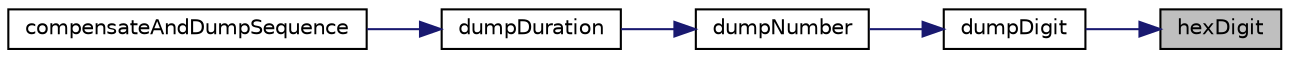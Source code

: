 digraph "hexDigit"
{
 // LATEX_PDF_SIZE
  edge [fontname="Helvetica",fontsize="10",labelfontname="Helvetica",labelfontsize="10"];
  node [fontname="Helvetica",fontsize="10",shape=record];
  rankdir="RL";
  Node1 [label="hexDigit",height=0.2,width=0.4,color="black", fillcolor="grey75", style="filled", fontcolor="black",tooltip=" "];
  Node1 -> Node2 [dir="back",color="midnightblue",fontsize="10",style="solid"];
  Node2 [label="dumpDigit",height=0.2,width=0.4,color="black", fillcolor="white", style="filled",URL="$_i_r_remote___library_2ir___pronto_8hpp.html#gaa82a581fafa8fa2310b7241fe1ded33d",tooltip=" "];
  Node2 -> Node3 [dir="back",color="midnightblue",fontsize="10",style="solid"];
  Node3 [label="dumpNumber",height=0.2,width=0.4,color="black", fillcolor="white", style="filled",URL="$_i_r_remote___library_2ir___pronto_8hpp.html#ga69048be6384abbbe3c17e3f25432a392",tooltip=" "];
  Node3 -> Node4 [dir="back",color="midnightblue",fontsize="10",style="solid"];
  Node4 [label="dumpDuration",height=0.2,width=0.4,color="black", fillcolor="white", style="filled",URL="$_i_r_remote___library_2ir___pronto_8hpp.html#ga479fbb18cdfa303a8bc4322123f831df",tooltip=" "];
  Node4 -> Node5 [dir="back",color="midnightblue",fontsize="10",style="solid"];
  Node5 [label="compensateAndDumpSequence",height=0.2,width=0.4,color="black", fillcolor="white", style="filled",URL="$_i_r_remote___library_2ir___pronto_8hpp.html#ga8a8a6b504851150df425d5b490d92640",tooltip=" "];
}
